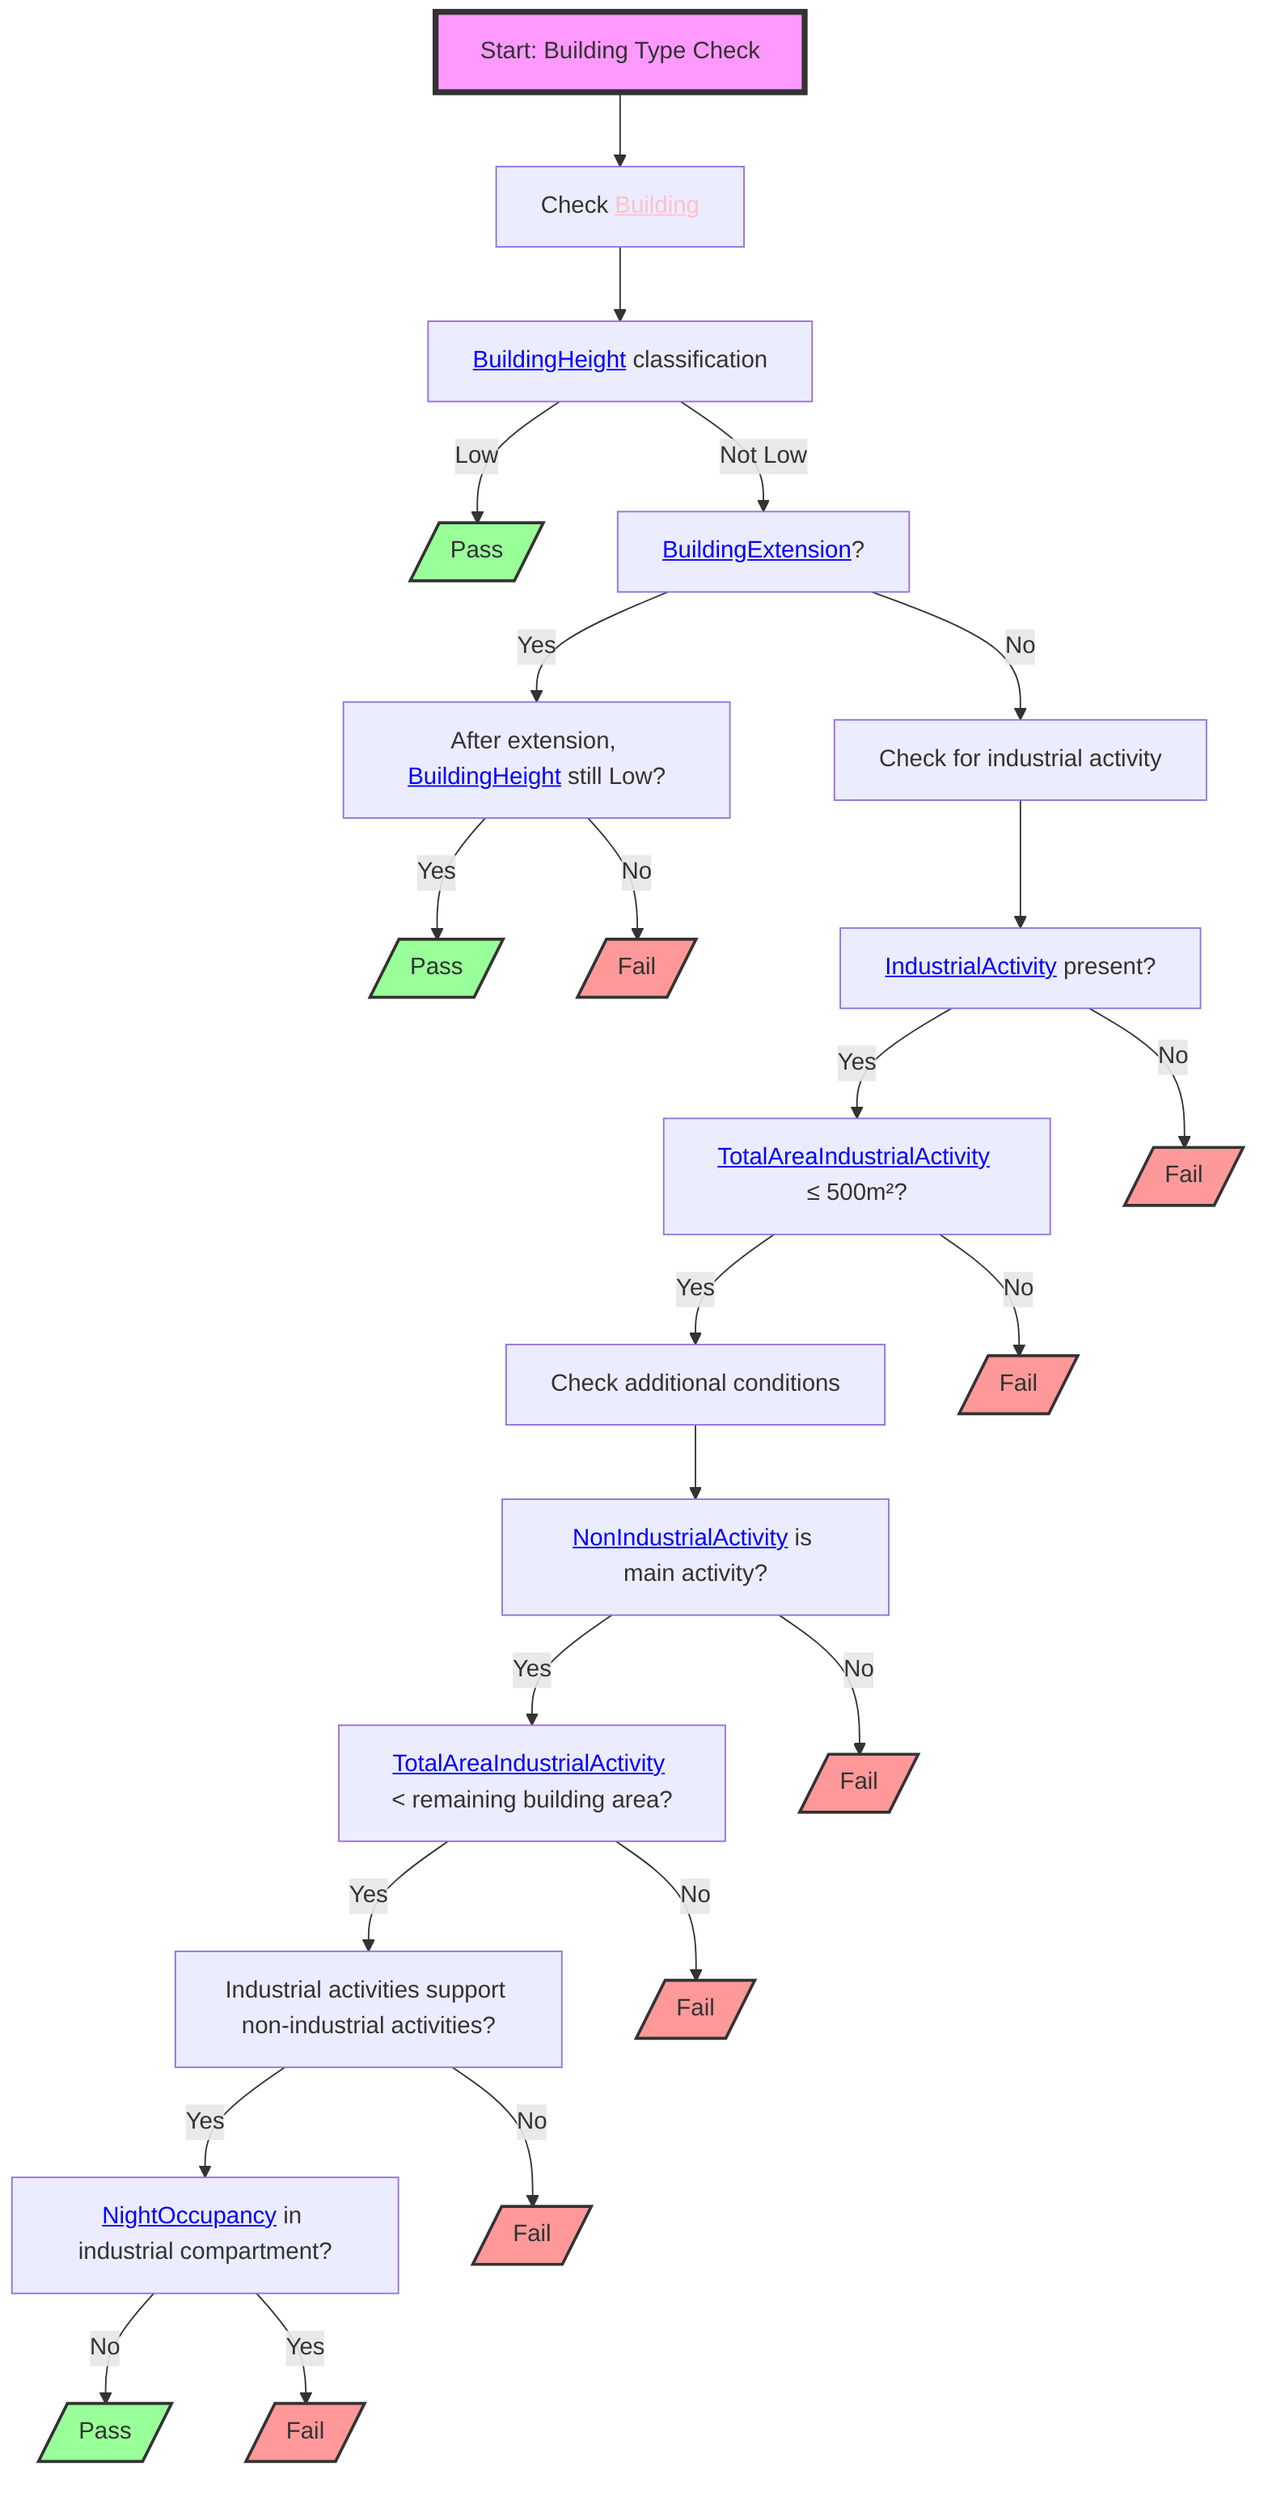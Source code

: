 flowchart TD
    S1["Start: Building Type Check"] --> A["Check <a href='http://example.com/firebimbuilding#Building' style='color:pink;'>Building</a>"]
    A --> B["<a href='http://example.com/firebimbuilding#BuildingHeight' style='color:blue;'>BuildingHeight</a> classification"]
    B -- Low --> C[/"Pass"/]
    B -- Not Low --> D["<a href='http://example.com/firebimbuilding#BuildingExtension' style='color:blue;'>BuildingExtension</a>?"]
    D -- Yes --> E["After extension, <a href='http://example.com/firebimbuilding#BuildingHeight' style='color:blue;'>BuildingHeight</a> still Low?"]
    D -- No --> F["Check for industrial activity"]
    E -- Yes --> G[/"Pass"/]
    E -- No --> H[/"Fail"/]
    F --> I["<a href='http://example.com/firebimbuilding#IndustrialActivity' style='color:blue;'>IndustrialActivity</a> present?"]
    I -- Yes --> J["<a href='http://example.com/firebimbuilding#TotalAreaIndustrialActivity' style='color:blue;'>TotalAreaIndustrialActivity</a> ≤ 500m²?"]
    I -- No --> K[/"Fail"/]
    J -- Yes --> L["Check additional conditions"]
    J -- No --> M[/"Fail"/]
    L --> N["<a href='http://example.com/firebimbuilding#NonIndustrialActivity' style='color:blue;'>NonIndustrialActivity</a> is main activity?"]
    N -- Yes --> O["<a href='http://example.com/firebimbuilding#TotalAreaIndustrialActivity' style='color:blue;'>TotalAreaIndustrialActivity</a> < remaining building area?"]
    N -- No --> P[/"Fail"/]
    O -- Yes --> Q["Industrial activities support non-industrial activities?"]
    O -- No --> R[/"Fail"/]
    Q -- Yes --> S["<a href='http://example.com/firebimbuilding#NightOccupancy' style='color:blue;'>NightOccupancy</a> in industrial compartment?"]
    Q -- No --> T[/"Fail"/]
    S -- No --> U[/"Pass"/]
    S -- Yes --> V[/"Fail"/]

    S1:::startClass
    C:::passClass
    G:::passClass
    H:::failClass
    K:::failClass
    M:::failClass
    P:::failClass
    R:::failClass
    T:::failClass
    U:::passClass
    V:::failClass

    classDef startClass fill:#f9f,stroke:#333,stroke-width:4px
    classDef passClass fill:#9f9,stroke:#333,stroke-width:2px
    classDef failClass fill:#f99,stroke:#333,stroke-width:2px